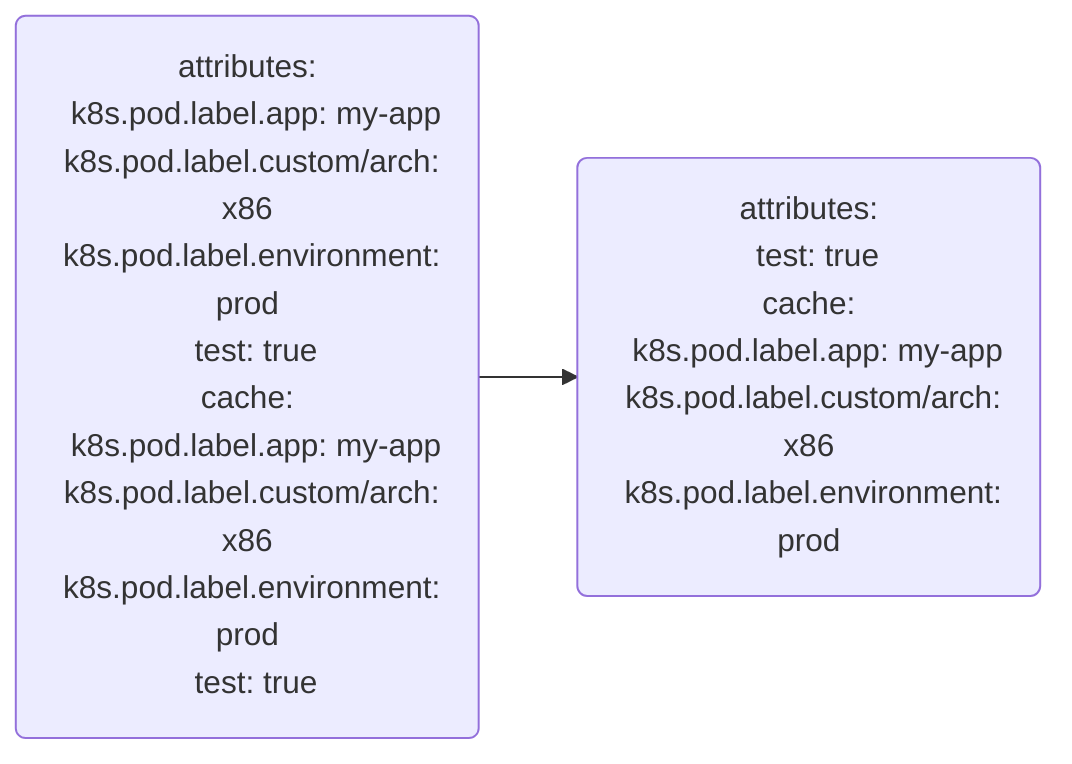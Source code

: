 flowchart LR
    log4(attributes:
&nbsp;&nbsp;k8s.pod.label.app: my-app
&nbsp;&nbsp;k8s.pod.label.custom/arch: x86
&nbsp;&nbsp;k8s.pod.label.environment: prod
&nbsp;&nbsp;test: true
cache:
&nbsp;&nbsp;k8s.pod.label.app: my-app
&nbsp;&nbsp;k8s.pod.label.custom/arch: x86
&nbsp;&nbsp;k8s.pod.label.environment: prod
&nbsp;&nbsp;test: true
    )
    log5(attributes:
&nbsp;&nbsp;test: true
cache:
&nbsp;&nbsp;k8s.pod.label.app: my-app
&nbsp;&nbsp;k8s.pod.label.custom/arch: x86
&nbsp;&nbsp;k8s.pod.label.environment: prod
    )
    log4 --> log5